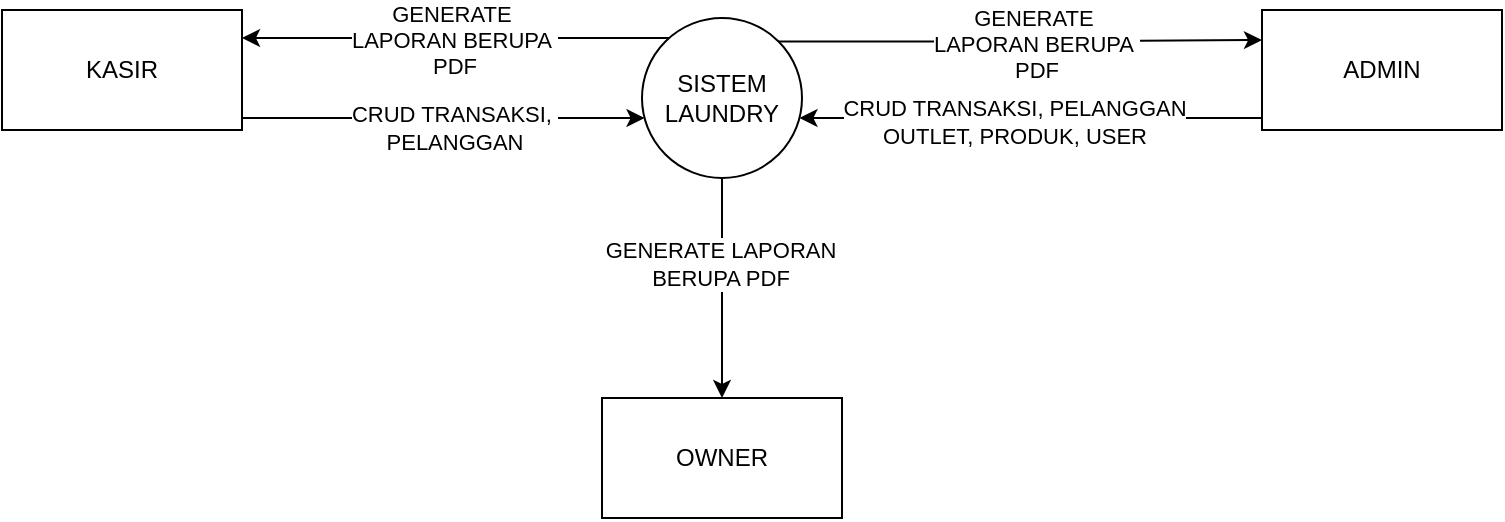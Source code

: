 <mxfile version="26.0.14">
  <diagram name="Page-1" id="GH_cP8fi8eIx-wbJ67nb">
    <mxGraphModel dx="1100" dy="533" grid="1" gridSize="10" guides="1" tooltips="1" connect="1" arrows="1" fold="1" page="1" pageScale="1" pageWidth="850" pageHeight="1100" math="0" shadow="0">
      <root>
        <mxCell id="0" />
        <mxCell id="1" parent="0" />
        <mxCell id="FryeHmmKTwGuI7qgCqBT-3" style="edgeStyle=orthogonalEdgeStyle;rounded=0;orthogonalLoop=1;jettySize=auto;html=1;exitX=1;exitY=0;exitDx=0;exitDy=0;entryX=0;entryY=0.25;entryDx=0;entryDy=0;" edge="1" parent="1" source="FryeHmmKTwGuI7qgCqBT-1" target="FryeHmmKTwGuI7qgCqBT-2">
          <mxGeometry relative="1" as="geometry">
            <mxPoint x="560" y="200" as="targetPoint" />
          </mxGeometry>
        </mxCell>
        <mxCell id="FryeHmmKTwGuI7qgCqBT-4" value="GENERATE&amp;nbsp;&lt;div&gt;LAPORAN BERUPA&amp;nbsp;&lt;/div&gt;&lt;div&gt;PDF&lt;/div&gt;" style="edgeLabel;html=1;align=center;verticalAlign=middle;resizable=0;points=[];" vertex="1" connectable="0" parent="FryeHmmKTwGuI7qgCqBT-3">
          <mxGeometry x="0.068" y="-1" relative="1" as="geometry">
            <mxPoint y="1" as="offset" />
          </mxGeometry>
        </mxCell>
        <mxCell id="FryeHmmKTwGuI7qgCqBT-8" style="edgeStyle=orthogonalEdgeStyle;rounded=0;orthogonalLoop=1;jettySize=auto;html=1;entryX=0.5;entryY=0;entryDx=0;entryDy=0;" edge="1" parent="1" source="FryeHmmKTwGuI7qgCqBT-1" target="FryeHmmKTwGuI7qgCqBT-7">
          <mxGeometry relative="1" as="geometry" />
        </mxCell>
        <mxCell id="FryeHmmKTwGuI7qgCqBT-9" value="GENERATE LAPORAN&lt;div&gt;BERUPA PDF&lt;/div&gt;" style="edgeLabel;html=1;align=center;verticalAlign=middle;resizable=0;points=[];" vertex="1" connectable="0" parent="FryeHmmKTwGuI7qgCqBT-8">
          <mxGeometry x="-0.218" y="-1" relative="1" as="geometry">
            <mxPoint as="offset" />
          </mxGeometry>
        </mxCell>
        <mxCell id="FryeHmmKTwGuI7qgCqBT-11" style="edgeStyle=orthogonalEdgeStyle;rounded=0;orthogonalLoop=1;jettySize=auto;html=1;" edge="1" parent="1" source="FryeHmmKTwGuI7qgCqBT-1" target="FryeHmmKTwGuI7qgCqBT-10">
          <mxGeometry relative="1" as="geometry">
            <Array as="points">
              <mxPoint x="340" y="190" />
              <mxPoint x="340" y="190" />
            </Array>
          </mxGeometry>
        </mxCell>
        <mxCell id="FryeHmmKTwGuI7qgCqBT-15" value="GENERATE&amp;nbsp;&lt;div&gt;LAPORAN BERUPA&amp;nbsp;&lt;/div&gt;&lt;div&gt;PDF&lt;/div&gt;" style="edgeLabel;html=1;align=center;verticalAlign=middle;resizable=0;points=[];" vertex="1" connectable="0" parent="FryeHmmKTwGuI7qgCqBT-11">
          <mxGeometry x="0.007" y="1" relative="1" as="geometry">
            <mxPoint as="offset" />
          </mxGeometry>
        </mxCell>
        <mxCell id="FryeHmmKTwGuI7qgCqBT-1" value="SISTEM LAUNDRY" style="ellipse;whiteSpace=wrap;html=1;aspect=fixed;" vertex="1" parent="1">
          <mxGeometry x="380" y="180" width="80" height="80" as="geometry" />
        </mxCell>
        <mxCell id="FryeHmmKTwGuI7qgCqBT-5" style="edgeStyle=orthogonalEdgeStyle;rounded=0;orthogonalLoop=1;jettySize=auto;html=1;" edge="1" parent="1" source="FryeHmmKTwGuI7qgCqBT-2" target="FryeHmmKTwGuI7qgCqBT-1">
          <mxGeometry relative="1" as="geometry">
            <Array as="points">
              <mxPoint x="630" y="230" />
              <mxPoint x="630" y="230" />
            </Array>
          </mxGeometry>
        </mxCell>
        <mxCell id="FryeHmmKTwGuI7qgCqBT-6" value="CRUD TRANSAKSI, PELANGGAN&lt;div&gt;OUTLET, PRODUK, USER&lt;/div&gt;" style="edgeLabel;html=1;align=center;verticalAlign=middle;resizable=0;points=[];" vertex="1" connectable="0" parent="FryeHmmKTwGuI7qgCqBT-5">
          <mxGeometry x="0.072" y="2" relative="1" as="geometry">
            <mxPoint as="offset" />
          </mxGeometry>
        </mxCell>
        <mxCell id="FryeHmmKTwGuI7qgCqBT-2" value="ADMIN" style="rounded=0;whiteSpace=wrap;html=1;" vertex="1" parent="1">
          <mxGeometry x="690" y="176" width="120" height="60" as="geometry" />
        </mxCell>
        <mxCell id="FryeHmmKTwGuI7qgCqBT-7" value="OWNER" style="rounded=0;whiteSpace=wrap;html=1;" vertex="1" parent="1">
          <mxGeometry x="360" y="370" width="120" height="60" as="geometry" />
        </mxCell>
        <mxCell id="FryeHmmKTwGuI7qgCqBT-13" style="edgeStyle=orthogonalEdgeStyle;rounded=0;orthogonalLoop=1;jettySize=auto;html=1;" edge="1" parent="1" source="FryeHmmKTwGuI7qgCqBT-10" target="FryeHmmKTwGuI7qgCqBT-1">
          <mxGeometry relative="1" as="geometry">
            <Array as="points">
              <mxPoint x="330" y="230" />
              <mxPoint x="330" y="230" />
            </Array>
          </mxGeometry>
        </mxCell>
        <mxCell id="FryeHmmKTwGuI7qgCqBT-16" value="CRUD TRANSAKSI,&amp;nbsp;&lt;div&gt;PELANGGAN&lt;/div&gt;" style="edgeLabel;html=1;align=center;verticalAlign=middle;resizable=0;points=[];" vertex="1" connectable="0" parent="FryeHmmKTwGuI7qgCqBT-13">
          <mxGeometry x="0.053" y="-5" relative="1" as="geometry">
            <mxPoint as="offset" />
          </mxGeometry>
        </mxCell>
        <mxCell id="FryeHmmKTwGuI7qgCqBT-10" value="KASIR" style="rounded=0;whiteSpace=wrap;html=1;" vertex="1" parent="1">
          <mxGeometry x="60" y="176" width="120" height="60" as="geometry" />
        </mxCell>
      </root>
    </mxGraphModel>
  </diagram>
</mxfile>
